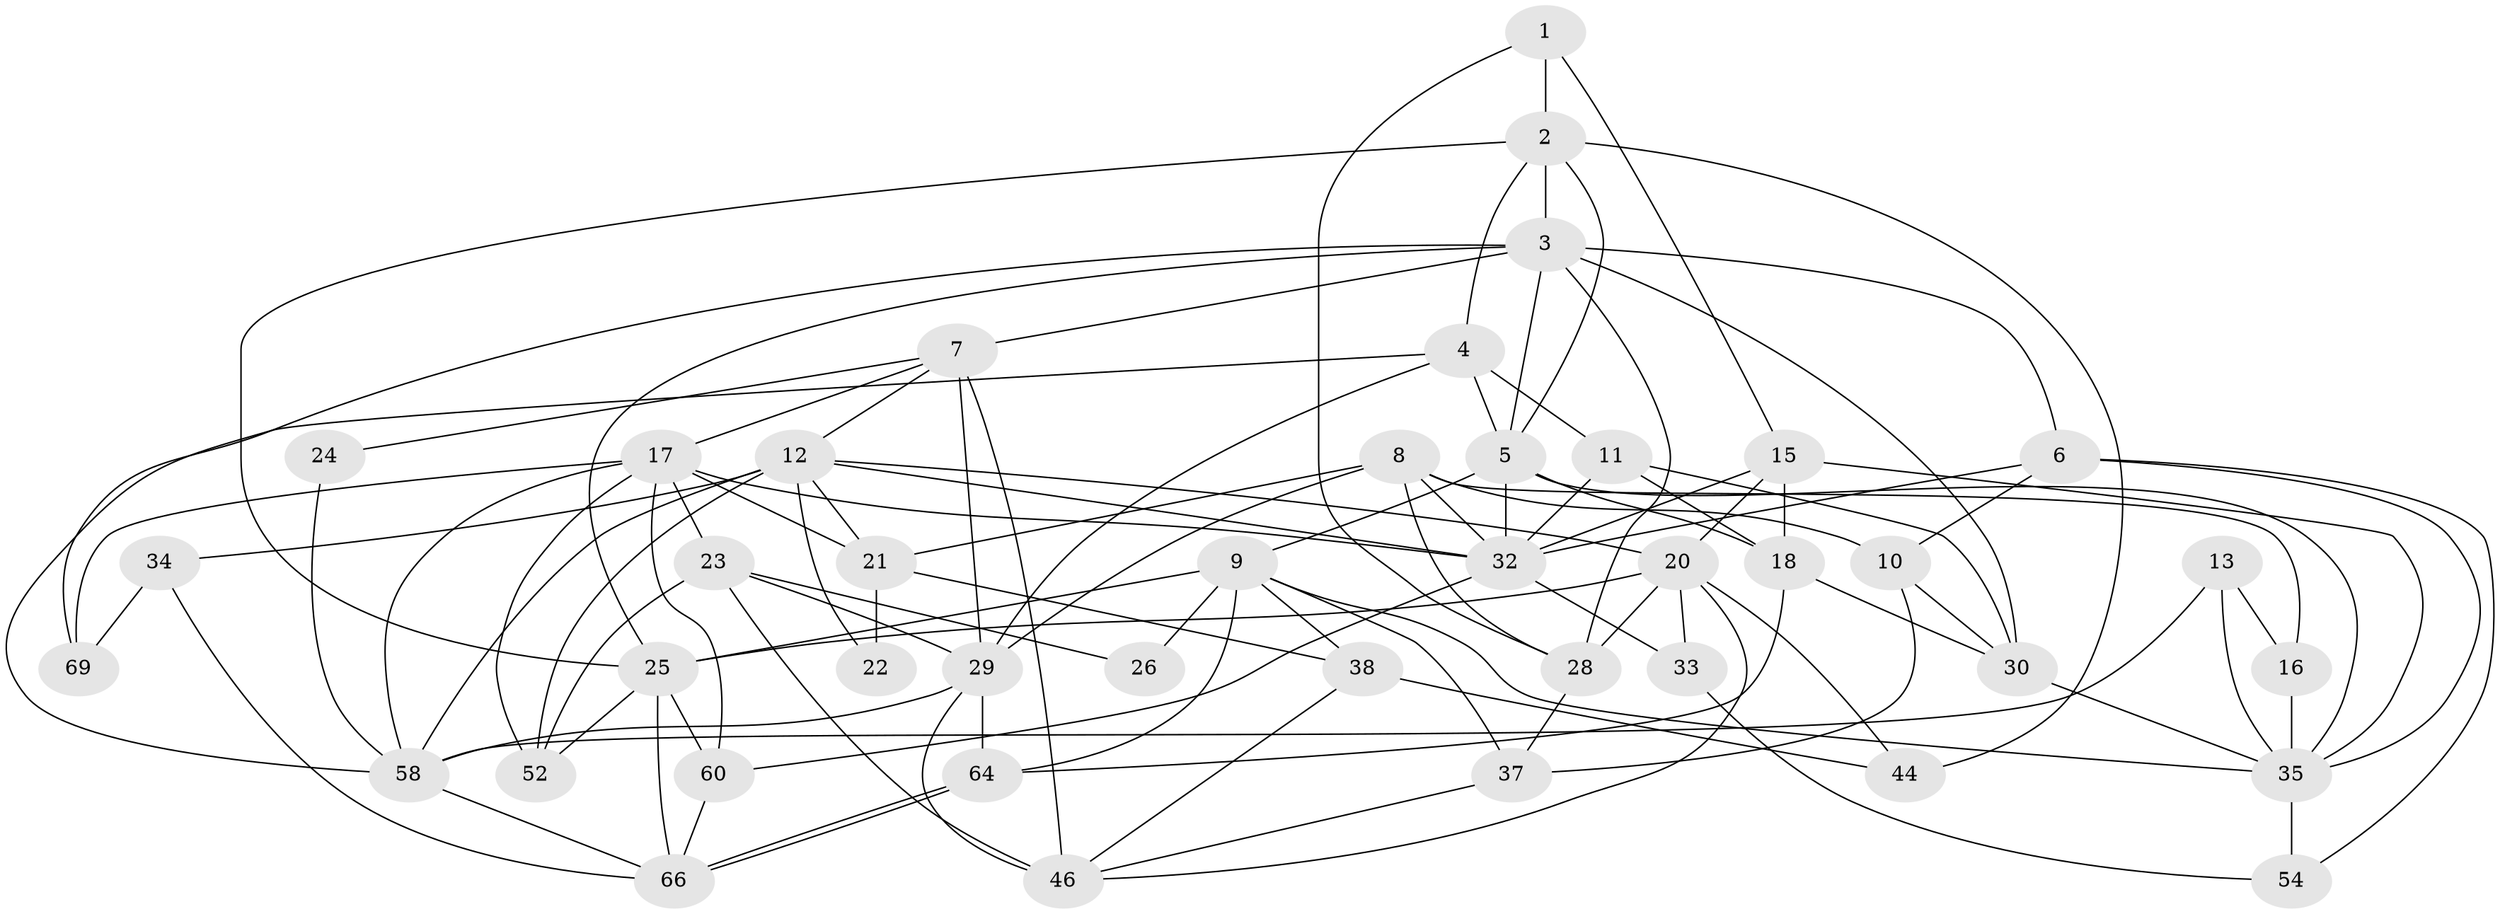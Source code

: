 // Generated by graph-tools (version 1.1) at 2025/23/03/03/25 07:23:58]
// undirected, 42 vertices, 106 edges
graph export_dot {
graph [start="1"]
  node [color=gray90,style=filled];
  1;
  2 [super="+50"];
  3 [super="+63"];
  4 [super="+61"];
  5 [super="+41"];
  6 [super="+14"];
  7 [super="+31"];
  8 [super="+43"];
  9 [super="+19"];
  10;
  11 [super="+42"];
  12 [super="+36"];
  13;
  15 [super="+57"];
  16;
  17 [super="+49"];
  18 [super="+39"];
  20 [super="+48"];
  21 [super="+27"];
  22;
  23 [super="+56"];
  24;
  25 [super="+45"];
  26;
  28 [super="+47"];
  29 [super="+40"];
  30 [super="+53"];
  32 [super="+55"];
  33;
  34 [super="+68"];
  35 [super="+59"];
  37;
  38 [super="+51"];
  44;
  46 [super="+65"];
  52;
  54 [super="+62"];
  58 [super="+67"];
  60;
  64 [super="+70"];
  66;
  69;
  1 -- 28;
  1 -- 15;
  1 -- 2;
  2 -- 3;
  2 -- 44;
  2 -- 5;
  2 -- 25;
  2 -- 4;
  3 -- 69;
  3 -- 6;
  3 -- 28;
  3 -- 5;
  3 -- 7;
  3 -- 25;
  3 -- 30;
  4 -- 11;
  4 -- 29;
  4 -- 5;
  4 -- 58;
  5 -- 32;
  5 -- 35;
  5 -- 18 [weight=2];
  5 -- 9;
  6 -- 54;
  6 -- 32;
  6 -- 10;
  6 -- 35;
  7 -- 17;
  7 -- 46 [weight=2];
  7 -- 24;
  7 -- 12;
  7 -- 29;
  8 -- 28;
  8 -- 16;
  8 -- 10;
  8 -- 21 [weight=2];
  8 -- 29;
  8 -- 32;
  9 -- 26;
  9 -- 35;
  9 -- 25;
  9 -- 37;
  9 -- 38;
  9 -- 64;
  10 -- 37;
  10 -- 30;
  11 -- 32;
  11 -- 18;
  11 -- 30;
  12 -- 20;
  12 -- 21;
  12 -- 34 [weight=2];
  12 -- 52;
  12 -- 22;
  12 -- 32;
  12 -- 58;
  13 -- 16;
  13 -- 35;
  13 -- 58;
  15 -- 18;
  15 -- 32;
  15 -- 35;
  15 -- 20;
  16 -- 35;
  17 -- 60;
  17 -- 69;
  17 -- 52;
  17 -- 21;
  17 -- 32;
  17 -- 58;
  17 -- 23;
  18 -- 64;
  18 -- 30;
  20 -- 33;
  20 -- 44;
  20 -- 28;
  20 -- 25;
  20 -- 46;
  21 -- 38;
  21 -- 22;
  23 -- 46;
  23 -- 26;
  23 -- 29;
  23 -- 52;
  24 -- 58;
  25 -- 52;
  25 -- 66;
  25 -- 60;
  28 -- 37;
  29 -- 46;
  29 -- 58;
  29 -- 64;
  30 -- 35;
  32 -- 33;
  32 -- 60;
  33 -- 54;
  34 -- 66;
  34 -- 69;
  35 -- 54;
  37 -- 46;
  38 -- 44;
  38 -- 46;
  58 -- 66;
  60 -- 66;
  64 -- 66;
  64 -- 66;
}

